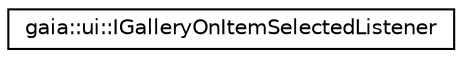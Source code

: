 digraph G
{
  edge [fontname="Helvetica",fontsize="10",labelfontname="Helvetica",labelfontsize="10"];
  node [fontname="Helvetica",fontsize="10",shape=record];
  rankdir=LR;
  Node1 [label="gaia::ui::IGalleryOnItemSelectedListener",height=0.2,width=0.4,color="black", fillcolor="white", style="filled",URL="$de/d50/classgaia_1_1ui_1_1_i_gallery_on_item_selected_listener.html",tooltip="Interface definition for a callback to be invoked when an item in this widget has been selected..."];
}
